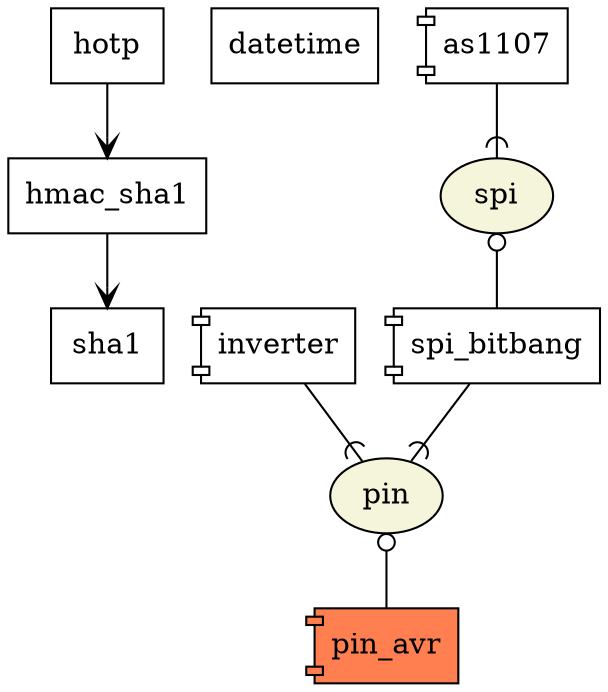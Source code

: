 digraph {
        graph [rankdir=TB];
        node [shape=box];
        edge [arrowhead=vee];

        hotp -> hmac_sha1 -> sha1;
        datetime;

        pin, spi [shape=ellipse; fillcolor=beige; style=filled];
        pin_avr [shape=component; fillcolor=coral; style=filled];
        inverter, spi_bitbang, as1107 [shape=component];

        edge [arrowhead=icurve];

        inverter -> pin;
        spi_bitbang -> pin;
        as1107 -> spi;

        edge [dir=back; arrowtail=odot];

        pin -> pin_avr;
        spi -> spi_bitbang;
}
